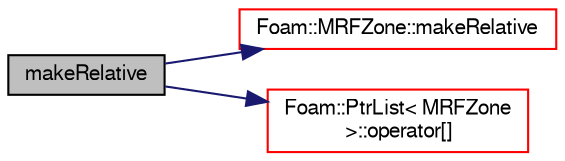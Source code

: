 digraph "makeRelative"
{
  bgcolor="transparent";
  edge [fontname="FreeSans",fontsize="10",labelfontname="FreeSans",labelfontsize="10"];
  node [fontname="FreeSans",fontsize="10",shape=record];
  rankdir="LR";
  Node617 [label="makeRelative",height=0.2,width=0.4,color="black", fillcolor="grey75", style="filled", fontcolor="black"];
  Node617 -> Node618 [color="midnightblue",fontsize="10",style="solid",fontname="FreeSans"];
  Node618 [label="Foam::MRFZone::makeRelative",height=0.2,width=0.4,color="red",URL="$a21898.html#aaa0b627878c53a843733aa3c37306d9a",tooltip="Make the given absolute velocity relative within the MRF region. "];
  Node617 -> Node623 [color="midnightblue",fontsize="10",style="solid",fontname="FreeSans"];
  Node623 [label="Foam::PtrList\< MRFZone\l \>::operator[]",height=0.2,width=0.4,color="red",URL="$a25914.html#a92eab3a97cd59afdf63a26b0a90642a9",tooltip="Return element const reference. "];
}
